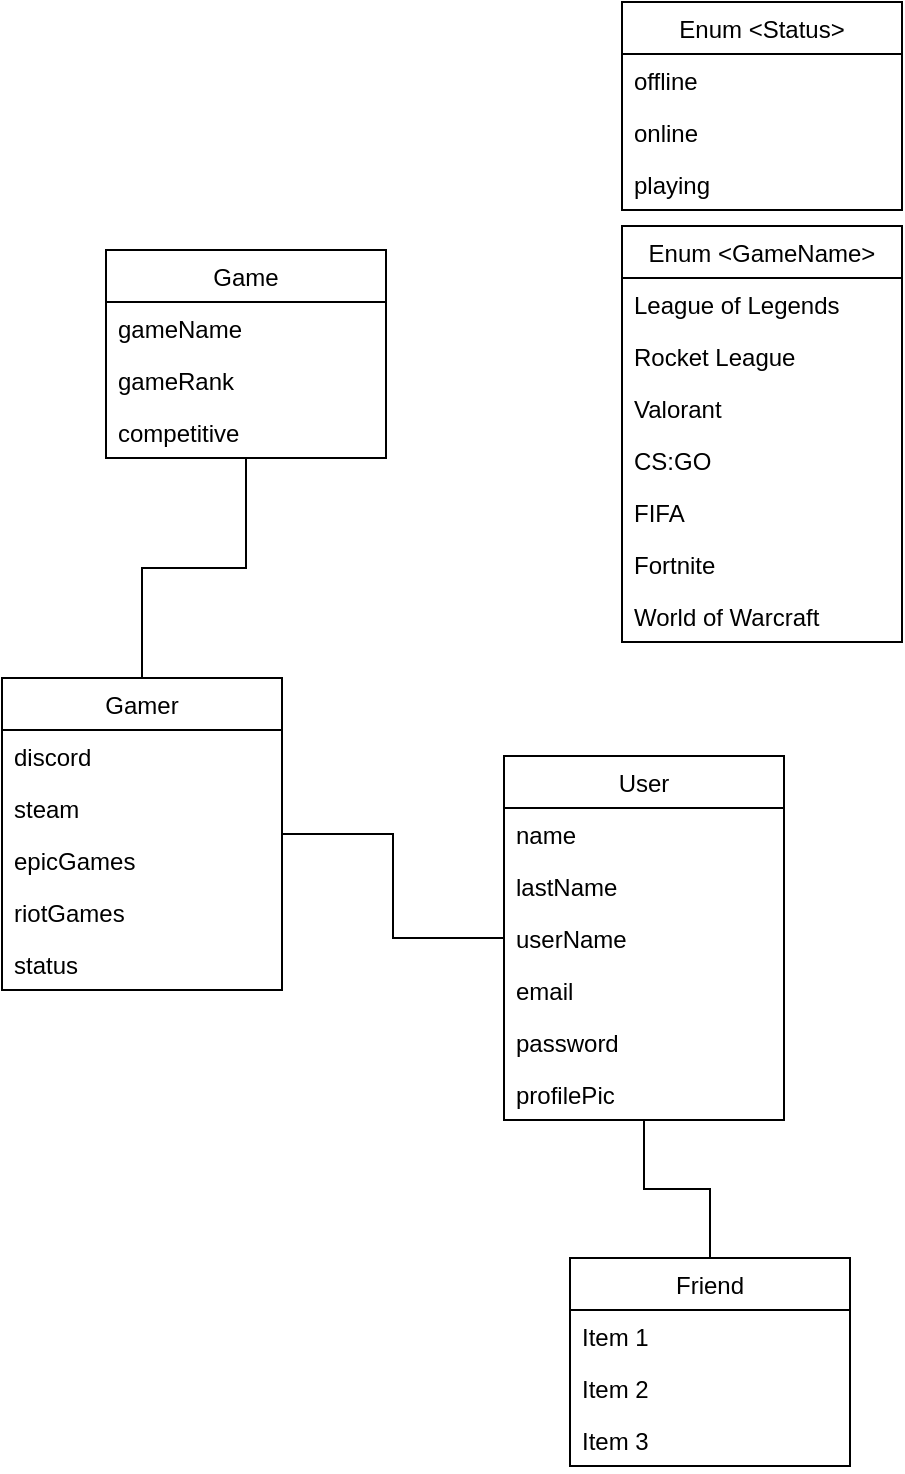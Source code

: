 <mxfile version="20.0.4" type="device"><diagram id="BCMDp55lpVAX4mkeiZfp" name="Page-1"><mxGraphModel dx="1381" dy="1933" grid="0" gridSize="10" guides="1" tooltips="1" connect="1" arrows="1" fold="1" page="1" pageScale="1" pageWidth="827" pageHeight="1169" background="none" math="0" shadow="0"><root><mxCell id="0"/><mxCell id="1" parent="0"/><mxCell id="aeRZT3lKMDOIj6h_7NJ--41" style="edgeStyle=orthogonalEdgeStyle;rounded=0;orthogonalLoop=1;jettySize=auto;html=1;entryX=0.5;entryY=0;entryDx=0;entryDy=0;endArrow=none;endFill=0;" edge="1" parent="1" source="aeRZT3lKMDOIj6h_7NJ--5" target="aeRZT3lKMDOIj6h_7NJ--21"><mxGeometry relative="1" as="geometry"/></mxCell><mxCell id="aeRZT3lKMDOIj6h_7NJ--42" style="edgeStyle=orthogonalEdgeStyle;rounded=0;orthogonalLoop=1;jettySize=auto;html=1;endArrow=none;endFill=0;" edge="1" parent="1" source="aeRZT3lKMDOIj6h_7NJ--5" target="aeRZT3lKMDOIj6h_7NJ--33"><mxGeometry relative="1" as="geometry"/></mxCell><mxCell id="aeRZT3lKMDOIj6h_7NJ--5" value="User" style="swimlane;fontStyle=0;childLayout=stackLayout;horizontal=1;startSize=26;fillColor=none;horizontalStack=0;resizeParent=1;resizeParentMax=0;resizeLast=0;collapsible=1;marginBottom=0;" vertex="1" parent="1"><mxGeometry x="469" y="351" width="140" height="182" as="geometry"/></mxCell><mxCell id="aeRZT3lKMDOIj6h_7NJ--6" value="name" style="text;strokeColor=none;fillColor=none;align=left;verticalAlign=top;spacingLeft=4;spacingRight=4;overflow=hidden;rotatable=0;points=[[0,0.5],[1,0.5]];portConstraint=eastwest;" vertex="1" parent="aeRZT3lKMDOIj6h_7NJ--5"><mxGeometry y="26" width="140" height="26" as="geometry"/></mxCell><mxCell id="aeRZT3lKMDOIj6h_7NJ--7" value="lastName" style="text;strokeColor=none;fillColor=none;align=left;verticalAlign=top;spacingLeft=4;spacingRight=4;overflow=hidden;rotatable=0;points=[[0,0.5],[1,0.5]];portConstraint=eastwest;" vertex="1" parent="aeRZT3lKMDOIj6h_7NJ--5"><mxGeometry y="52" width="140" height="26" as="geometry"/></mxCell><mxCell id="aeRZT3lKMDOIj6h_7NJ--8" value="userName" style="text;strokeColor=none;fillColor=none;align=left;verticalAlign=top;spacingLeft=4;spacingRight=4;overflow=hidden;rotatable=0;points=[[0,0.5],[1,0.5]];portConstraint=eastwest;" vertex="1" parent="aeRZT3lKMDOIj6h_7NJ--5"><mxGeometry y="78" width="140" height="26" as="geometry"/></mxCell><mxCell id="aeRZT3lKMDOIj6h_7NJ--9" value="email" style="text;strokeColor=none;fillColor=none;align=left;verticalAlign=top;spacingLeft=4;spacingRight=4;overflow=hidden;rotatable=0;points=[[0,0.5],[1,0.5]];portConstraint=eastwest;" vertex="1" parent="aeRZT3lKMDOIj6h_7NJ--5"><mxGeometry y="104" width="140" height="26" as="geometry"/></mxCell><mxCell id="aeRZT3lKMDOIj6h_7NJ--10" value="password" style="text;strokeColor=none;fillColor=none;align=left;verticalAlign=top;spacingLeft=4;spacingRight=4;overflow=hidden;rotatable=0;points=[[0,0.5],[1,0.5]];portConstraint=eastwest;" vertex="1" parent="aeRZT3lKMDOIj6h_7NJ--5"><mxGeometry y="130" width="140" height="26" as="geometry"/></mxCell><mxCell id="aeRZT3lKMDOIj6h_7NJ--11" value="profilePic" style="text;strokeColor=none;fillColor=none;align=left;verticalAlign=top;spacingLeft=4;spacingRight=4;overflow=hidden;rotatable=0;points=[[0,0.5],[1,0.5]];portConstraint=eastwest;" vertex="1" parent="aeRZT3lKMDOIj6h_7NJ--5"><mxGeometry y="156" width="140" height="26" as="geometry"/></mxCell><mxCell id="aeRZT3lKMDOIj6h_7NJ--12" value="Game" style="swimlane;fontStyle=0;childLayout=stackLayout;horizontal=1;startSize=26;fillColor=none;horizontalStack=0;resizeParent=1;resizeParentMax=0;resizeLast=0;collapsible=1;marginBottom=0;" vertex="1" parent="1"><mxGeometry x="270" y="98" width="140" height="104" as="geometry"/></mxCell><mxCell id="aeRZT3lKMDOIj6h_7NJ--13" value="gameName" style="text;strokeColor=none;fillColor=none;align=left;verticalAlign=top;spacingLeft=4;spacingRight=4;overflow=hidden;rotatable=0;points=[[0,0.5],[1,0.5]];portConstraint=eastwest;" vertex="1" parent="aeRZT3lKMDOIj6h_7NJ--12"><mxGeometry y="26" width="140" height="26" as="geometry"/></mxCell><mxCell id="aeRZT3lKMDOIj6h_7NJ--14" value="gameRank" style="text;strokeColor=none;fillColor=none;align=left;verticalAlign=top;spacingLeft=4;spacingRight=4;overflow=hidden;rotatable=0;points=[[0,0.5],[1,0.5]];portConstraint=eastwest;" vertex="1" parent="aeRZT3lKMDOIj6h_7NJ--12"><mxGeometry y="52" width="140" height="26" as="geometry"/></mxCell><mxCell id="aeRZT3lKMDOIj6h_7NJ--28" value="competitive" style="text;strokeColor=none;fillColor=none;align=left;verticalAlign=top;spacingLeft=4;spacingRight=4;overflow=hidden;rotatable=0;points=[[0,0.5],[1,0.5]];portConstraint=eastwest;" vertex="1" parent="aeRZT3lKMDOIj6h_7NJ--12"><mxGeometry y="78" width="140" height="26" as="geometry"/></mxCell><mxCell id="aeRZT3lKMDOIj6h_7NJ--16" value="Enum &lt;GameName&gt;" style="swimlane;fontStyle=0;childLayout=stackLayout;horizontal=1;startSize=26;fillColor=none;horizontalStack=0;resizeParent=1;resizeParentMax=0;resizeLast=0;collapsible=1;marginBottom=0;" vertex="1" parent="1"><mxGeometry x="528" y="86" width="140" height="208" as="geometry"/></mxCell><mxCell id="aeRZT3lKMDOIj6h_7NJ--17" value="League of Legends" style="text;strokeColor=none;fillColor=none;align=left;verticalAlign=top;spacingLeft=4;spacingRight=4;overflow=hidden;rotatable=0;points=[[0,0.5],[1,0.5]];portConstraint=eastwest;" vertex="1" parent="aeRZT3lKMDOIj6h_7NJ--16"><mxGeometry y="26" width="140" height="26" as="geometry"/></mxCell><mxCell id="aeRZT3lKMDOIj6h_7NJ--18" value="Rocket League" style="text;strokeColor=none;fillColor=none;align=left;verticalAlign=top;spacingLeft=4;spacingRight=4;overflow=hidden;rotatable=0;points=[[0,0.5],[1,0.5]];portConstraint=eastwest;" vertex="1" parent="aeRZT3lKMDOIj6h_7NJ--16"><mxGeometry y="52" width="140" height="26" as="geometry"/></mxCell><mxCell id="aeRZT3lKMDOIj6h_7NJ--19" value="Valorant" style="text;strokeColor=none;fillColor=none;align=left;verticalAlign=top;spacingLeft=4;spacingRight=4;overflow=hidden;rotatable=0;points=[[0,0.5],[1,0.5]];portConstraint=eastwest;" vertex="1" parent="aeRZT3lKMDOIj6h_7NJ--16"><mxGeometry y="78" width="140" height="26" as="geometry"/></mxCell><mxCell id="aeRZT3lKMDOIj6h_7NJ--26" value="CS:GO" style="text;strokeColor=none;fillColor=none;align=left;verticalAlign=top;spacingLeft=4;spacingRight=4;overflow=hidden;rotatable=0;points=[[0,0.5],[1,0.5]];portConstraint=eastwest;" vertex="1" parent="aeRZT3lKMDOIj6h_7NJ--16"><mxGeometry y="104" width="140" height="26" as="geometry"/></mxCell><mxCell id="aeRZT3lKMDOIj6h_7NJ--48" value="FIFA" style="text;strokeColor=none;fillColor=none;align=left;verticalAlign=top;spacingLeft=4;spacingRight=4;overflow=hidden;rotatable=0;points=[[0,0.5],[1,0.5]];portConstraint=eastwest;" vertex="1" parent="aeRZT3lKMDOIj6h_7NJ--16"><mxGeometry y="130" width="140" height="26" as="geometry"/></mxCell><mxCell id="aeRZT3lKMDOIj6h_7NJ--27" value="Fortnite" style="text;strokeColor=none;fillColor=none;align=left;verticalAlign=top;spacingLeft=4;spacingRight=4;overflow=hidden;rotatable=0;points=[[0,0.5],[1,0.5]];portConstraint=eastwest;" vertex="1" parent="aeRZT3lKMDOIj6h_7NJ--16"><mxGeometry y="156" width="140" height="26" as="geometry"/></mxCell><mxCell id="aeRZT3lKMDOIj6h_7NJ--49" value="World of Warcraft" style="text;strokeColor=none;fillColor=none;align=left;verticalAlign=top;spacingLeft=4;spacingRight=4;overflow=hidden;rotatable=0;points=[[0,0.5],[1,0.5]];portConstraint=eastwest;" vertex="1" parent="aeRZT3lKMDOIj6h_7NJ--16"><mxGeometry y="182" width="140" height="26" as="geometry"/></mxCell><mxCell id="aeRZT3lKMDOIj6h_7NJ--21" value="Friend" style="swimlane;fontStyle=0;childLayout=stackLayout;horizontal=1;startSize=26;fillColor=none;horizontalStack=0;resizeParent=1;resizeParentMax=0;resizeLast=0;collapsible=1;marginBottom=0;" vertex="1" parent="1"><mxGeometry x="502" y="602" width="140" height="104" as="geometry"/></mxCell><mxCell id="aeRZT3lKMDOIj6h_7NJ--22" value="Item 1" style="text;strokeColor=none;fillColor=none;align=left;verticalAlign=top;spacingLeft=4;spacingRight=4;overflow=hidden;rotatable=0;points=[[0,0.5],[1,0.5]];portConstraint=eastwest;" vertex="1" parent="aeRZT3lKMDOIj6h_7NJ--21"><mxGeometry y="26" width="140" height="26" as="geometry"/></mxCell><mxCell id="aeRZT3lKMDOIj6h_7NJ--23" value="Item 2" style="text;strokeColor=none;fillColor=none;align=left;verticalAlign=top;spacingLeft=4;spacingRight=4;overflow=hidden;rotatable=0;points=[[0,0.5],[1,0.5]];portConstraint=eastwest;" vertex="1" parent="aeRZT3lKMDOIj6h_7NJ--21"><mxGeometry y="52" width="140" height="26" as="geometry"/></mxCell><mxCell id="aeRZT3lKMDOIj6h_7NJ--24" value="Item 3" style="text;strokeColor=none;fillColor=none;align=left;verticalAlign=top;spacingLeft=4;spacingRight=4;overflow=hidden;rotatable=0;points=[[0,0.5],[1,0.5]];portConstraint=eastwest;" vertex="1" parent="aeRZT3lKMDOIj6h_7NJ--21"><mxGeometry y="78" width="140" height="26" as="geometry"/></mxCell><mxCell id="aeRZT3lKMDOIj6h_7NJ--43" style="edgeStyle=orthogonalEdgeStyle;rounded=0;orthogonalLoop=1;jettySize=auto;html=1;endArrow=none;endFill=0;" edge="1" parent="1" source="aeRZT3lKMDOIj6h_7NJ--33" target="aeRZT3lKMDOIj6h_7NJ--12"><mxGeometry relative="1" as="geometry"/></mxCell><mxCell id="aeRZT3lKMDOIj6h_7NJ--33" value="Gamer" style="swimlane;fontStyle=0;childLayout=stackLayout;horizontal=1;startSize=26;fillColor=none;horizontalStack=0;resizeParent=1;resizeParentMax=0;resizeLast=0;collapsible=1;marginBottom=0;" vertex="1" parent="1"><mxGeometry x="218" y="312" width="140" height="156" as="geometry"/></mxCell><mxCell id="aeRZT3lKMDOIj6h_7NJ--34" value="discord" style="text;strokeColor=none;fillColor=none;align=left;verticalAlign=top;spacingLeft=4;spacingRight=4;overflow=hidden;rotatable=0;points=[[0,0.5],[1,0.5]];portConstraint=eastwest;" vertex="1" parent="aeRZT3lKMDOIj6h_7NJ--33"><mxGeometry y="26" width="140" height="26" as="geometry"/></mxCell><mxCell id="aeRZT3lKMDOIj6h_7NJ--35" value="steam" style="text;strokeColor=none;fillColor=none;align=left;verticalAlign=top;spacingLeft=4;spacingRight=4;overflow=hidden;rotatable=0;points=[[0,0.5],[1,0.5]];portConstraint=eastwest;" vertex="1" parent="aeRZT3lKMDOIj6h_7NJ--33"><mxGeometry y="52" width="140" height="26" as="geometry"/></mxCell><mxCell id="aeRZT3lKMDOIj6h_7NJ--36" value="epicGames" style="text;strokeColor=none;fillColor=none;align=left;verticalAlign=top;spacingLeft=4;spacingRight=4;overflow=hidden;rotatable=0;points=[[0,0.5],[1,0.5]];portConstraint=eastwest;" vertex="1" parent="aeRZT3lKMDOIj6h_7NJ--33"><mxGeometry y="78" width="140" height="26" as="geometry"/></mxCell><mxCell id="aeRZT3lKMDOIj6h_7NJ--39" value="riotGames" style="text;strokeColor=none;fillColor=none;align=left;verticalAlign=top;spacingLeft=4;spacingRight=4;overflow=hidden;rotatable=0;points=[[0,0.5],[1,0.5]];portConstraint=eastwest;" vertex="1" parent="aeRZT3lKMDOIj6h_7NJ--33"><mxGeometry y="104" width="140" height="26" as="geometry"/></mxCell><mxCell id="aeRZT3lKMDOIj6h_7NJ--40" value="status" style="text;strokeColor=none;fillColor=none;align=left;verticalAlign=top;spacingLeft=4;spacingRight=4;overflow=hidden;rotatable=0;points=[[0,0.5],[1,0.5]];portConstraint=eastwest;" vertex="1" parent="aeRZT3lKMDOIj6h_7NJ--33"><mxGeometry y="130" width="140" height="26" as="geometry"/></mxCell><mxCell id="aeRZT3lKMDOIj6h_7NJ--44" value="Enum &lt;Status&gt;" style="swimlane;fontStyle=0;childLayout=stackLayout;horizontal=1;startSize=26;fillColor=none;horizontalStack=0;resizeParent=1;resizeParentMax=0;resizeLast=0;collapsible=1;marginBottom=0;" vertex="1" parent="1"><mxGeometry x="528" y="-26" width="140" height="104" as="geometry"/></mxCell><mxCell id="aeRZT3lKMDOIj6h_7NJ--45" value="offline" style="text;strokeColor=none;fillColor=none;align=left;verticalAlign=top;spacingLeft=4;spacingRight=4;overflow=hidden;rotatable=0;points=[[0,0.5],[1,0.5]];portConstraint=eastwest;" vertex="1" parent="aeRZT3lKMDOIj6h_7NJ--44"><mxGeometry y="26" width="140" height="26" as="geometry"/></mxCell><mxCell id="aeRZT3lKMDOIj6h_7NJ--46" value="online" style="text;strokeColor=none;fillColor=none;align=left;verticalAlign=top;spacingLeft=4;spacingRight=4;overflow=hidden;rotatable=0;points=[[0,0.5],[1,0.5]];portConstraint=eastwest;" vertex="1" parent="aeRZT3lKMDOIj6h_7NJ--44"><mxGeometry y="52" width="140" height="26" as="geometry"/></mxCell><mxCell id="aeRZT3lKMDOIj6h_7NJ--47" value="playing" style="text;strokeColor=none;fillColor=none;align=left;verticalAlign=top;spacingLeft=4;spacingRight=4;overflow=hidden;rotatable=0;points=[[0,0.5],[1,0.5]];portConstraint=eastwest;" vertex="1" parent="aeRZT3lKMDOIj6h_7NJ--44"><mxGeometry y="78" width="140" height="26" as="geometry"/></mxCell></root></mxGraphModel></diagram></mxfile>
